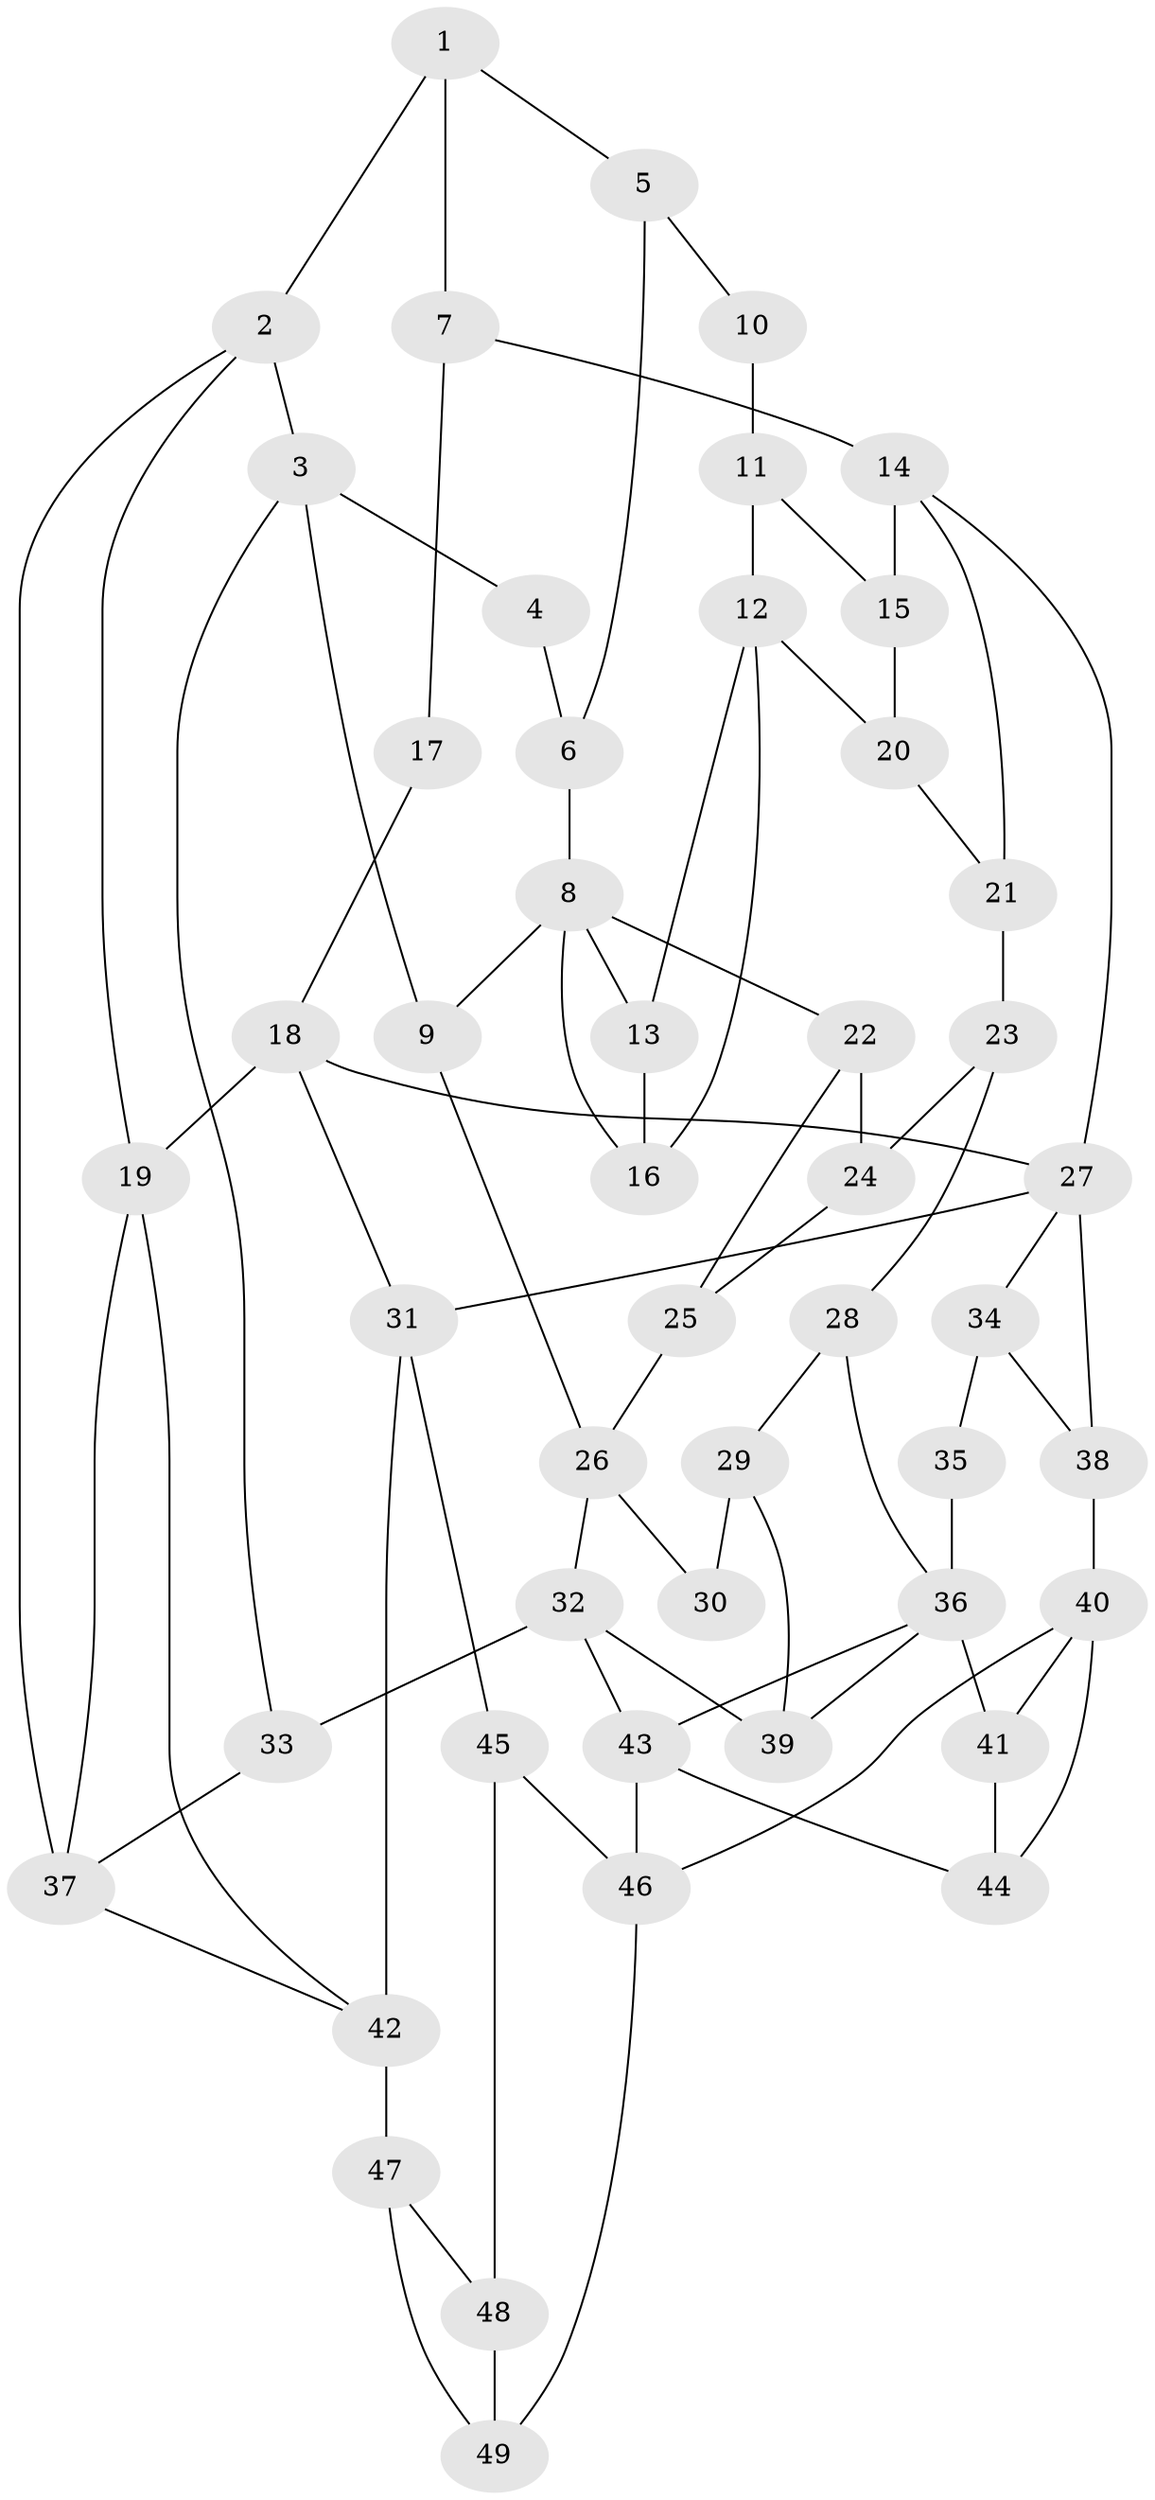 // original degree distribution, {3: 0.02040816326530612, 4: 0.25510204081632654, 5: 0.4897959183673469, 6: 0.23469387755102042}
// Generated by graph-tools (version 1.1) at 2025/38/03/09/25 02:38:51]
// undirected, 49 vertices, 81 edges
graph export_dot {
graph [start="1"]
  node [color=gray90,style=filled];
  1;
  2;
  3;
  4;
  5;
  6;
  7;
  8;
  9;
  10;
  11;
  12;
  13;
  14;
  15;
  16;
  17;
  18;
  19;
  20;
  21;
  22;
  23;
  24;
  25;
  26;
  27;
  28;
  29;
  30;
  31;
  32;
  33;
  34;
  35;
  36;
  37;
  38;
  39;
  40;
  41;
  42;
  43;
  44;
  45;
  46;
  47;
  48;
  49;
  1 -- 2 [weight=1.0];
  1 -- 5 [weight=1.0];
  1 -- 7 [weight=2.0];
  2 -- 3 [weight=1.0];
  2 -- 19 [weight=1.0];
  2 -- 37 [weight=1.0];
  3 -- 4 [weight=1.0];
  3 -- 9 [weight=1.0];
  3 -- 33 [weight=1.0];
  4 -- 6 [weight=1.0];
  5 -- 6 [weight=1.0];
  5 -- 10 [weight=1.0];
  6 -- 8 [weight=1.0];
  7 -- 14 [weight=2.0];
  7 -- 17 [weight=2.0];
  8 -- 9 [weight=1.0];
  8 -- 13 [weight=1.0];
  8 -- 16 [weight=1.0];
  8 -- 22 [weight=2.0];
  9 -- 26 [weight=1.0];
  10 -- 11 [weight=2.0];
  11 -- 12 [weight=3.0];
  11 -- 15 [weight=1.0];
  12 -- 13 [weight=1.0];
  12 -- 16 [weight=1.0];
  12 -- 20 [weight=1.0];
  13 -- 16 [weight=1.0];
  14 -- 15 [weight=1.0];
  14 -- 21 [weight=1.0];
  14 -- 27 [weight=1.0];
  15 -- 20 [weight=1.0];
  17 -- 18 [weight=2.0];
  18 -- 19 [weight=2.0];
  18 -- 27 [weight=1.0];
  18 -- 31 [weight=1.0];
  19 -- 37 [weight=1.0];
  19 -- 42 [weight=1.0];
  20 -- 21 [weight=1.0];
  21 -- 23 [weight=1.0];
  22 -- 24 [weight=1.0];
  22 -- 25 [weight=1.0];
  23 -- 24 [weight=1.0];
  23 -- 28 [weight=1.0];
  24 -- 25 [weight=1.0];
  25 -- 26 [weight=2.0];
  26 -- 30 [weight=2.0];
  26 -- 32 [weight=1.0];
  27 -- 31 [weight=1.0];
  27 -- 34 [weight=1.0];
  27 -- 38 [weight=1.0];
  28 -- 29 [weight=1.0];
  28 -- 36 [weight=1.0];
  29 -- 30 [weight=1.0];
  29 -- 39 [weight=1.0];
  31 -- 42 [weight=1.0];
  31 -- 45 [weight=1.0];
  32 -- 33 [weight=2.0];
  32 -- 39 [weight=1.0];
  32 -- 43 [weight=2.0];
  33 -- 37 [weight=1.0];
  34 -- 35 [weight=1.0];
  34 -- 38 [weight=1.0];
  35 -- 36 [weight=2.0];
  36 -- 39 [weight=1.0];
  36 -- 41 [weight=1.0];
  36 -- 43 [weight=1.0];
  37 -- 42 [weight=1.0];
  38 -- 40 [weight=2.0];
  40 -- 41 [weight=1.0];
  40 -- 44 [weight=1.0];
  40 -- 46 [weight=2.0];
  41 -- 44 [weight=1.0];
  42 -- 47 [weight=2.0];
  43 -- 44 [weight=1.0];
  43 -- 46 [weight=1.0];
  45 -- 46 [weight=1.0];
  45 -- 48 [weight=1.0];
  46 -- 49 [weight=1.0];
  47 -- 48 [weight=1.0];
  47 -- 49 [weight=1.0];
  48 -- 49 [weight=1.0];
}
